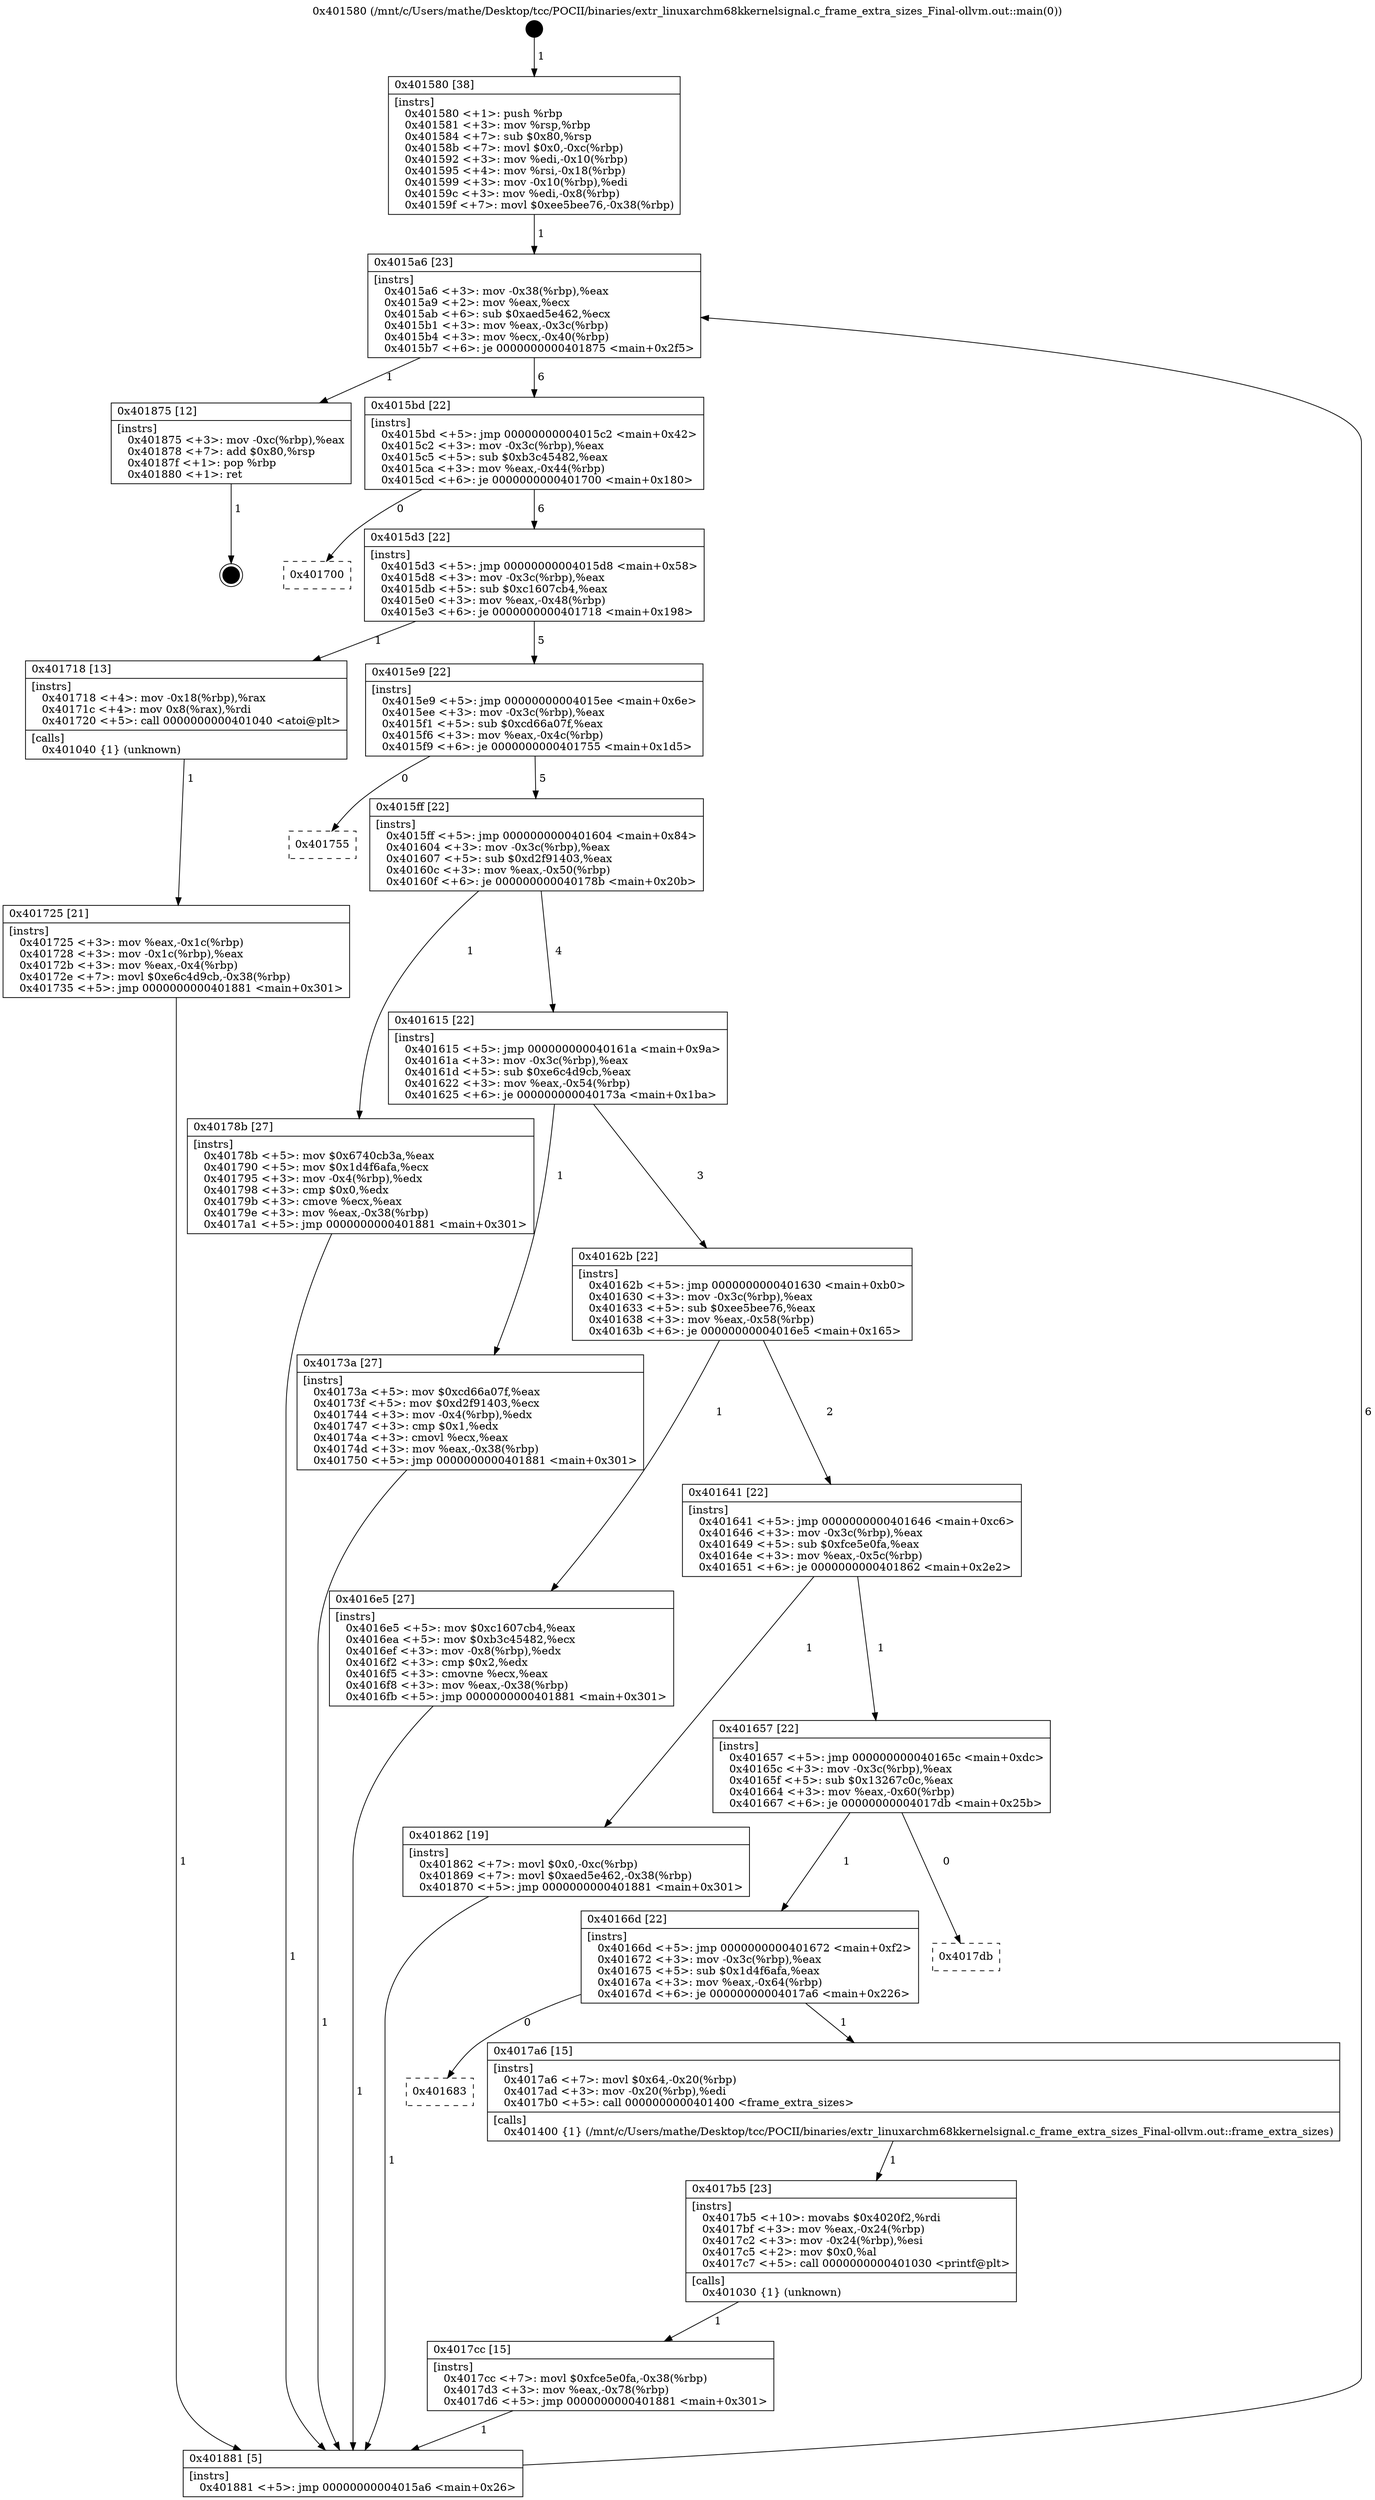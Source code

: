 digraph "0x401580" {
  label = "0x401580 (/mnt/c/Users/mathe/Desktop/tcc/POCII/binaries/extr_linuxarchm68kkernelsignal.c_frame_extra_sizes_Final-ollvm.out::main(0))"
  labelloc = "t"
  node[shape=record]

  Entry [label="",width=0.3,height=0.3,shape=circle,fillcolor=black,style=filled]
  "0x4015a6" [label="{
     0x4015a6 [23]\l
     | [instrs]\l
     &nbsp;&nbsp;0x4015a6 \<+3\>: mov -0x38(%rbp),%eax\l
     &nbsp;&nbsp;0x4015a9 \<+2\>: mov %eax,%ecx\l
     &nbsp;&nbsp;0x4015ab \<+6\>: sub $0xaed5e462,%ecx\l
     &nbsp;&nbsp;0x4015b1 \<+3\>: mov %eax,-0x3c(%rbp)\l
     &nbsp;&nbsp;0x4015b4 \<+3\>: mov %ecx,-0x40(%rbp)\l
     &nbsp;&nbsp;0x4015b7 \<+6\>: je 0000000000401875 \<main+0x2f5\>\l
  }"]
  "0x401875" [label="{
     0x401875 [12]\l
     | [instrs]\l
     &nbsp;&nbsp;0x401875 \<+3\>: mov -0xc(%rbp),%eax\l
     &nbsp;&nbsp;0x401878 \<+7\>: add $0x80,%rsp\l
     &nbsp;&nbsp;0x40187f \<+1\>: pop %rbp\l
     &nbsp;&nbsp;0x401880 \<+1\>: ret\l
  }"]
  "0x4015bd" [label="{
     0x4015bd [22]\l
     | [instrs]\l
     &nbsp;&nbsp;0x4015bd \<+5\>: jmp 00000000004015c2 \<main+0x42\>\l
     &nbsp;&nbsp;0x4015c2 \<+3\>: mov -0x3c(%rbp),%eax\l
     &nbsp;&nbsp;0x4015c5 \<+5\>: sub $0xb3c45482,%eax\l
     &nbsp;&nbsp;0x4015ca \<+3\>: mov %eax,-0x44(%rbp)\l
     &nbsp;&nbsp;0x4015cd \<+6\>: je 0000000000401700 \<main+0x180\>\l
  }"]
  Exit [label="",width=0.3,height=0.3,shape=circle,fillcolor=black,style=filled,peripheries=2]
  "0x401700" [label="{
     0x401700\l
  }", style=dashed]
  "0x4015d3" [label="{
     0x4015d3 [22]\l
     | [instrs]\l
     &nbsp;&nbsp;0x4015d3 \<+5\>: jmp 00000000004015d8 \<main+0x58\>\l
     &nbsp;&nbsp;0x4015d8 \<+3\>: mov -0x3c(%rbp),%eax\l
     &nbsp;&nbsp;0x4015db \<+5\>: sub $0xc1607cb4,%eax\l
     &nbsp;&nbsp;0x4015e0 \<+3\>: mov %eax,-0x48(%rbp)\l
     &nbsp;&nbsp;0x4015e3 \<+6\>: je 0000000000401718 \<main+0x198\>\l
  }"]
  "0x4017cc" [label="{
     0x4017cc [15]\l
     | [instrs]\l
     &nbsp;&nbsp;0x4017cc \<+7\>: movl $0xfce5e0fa,-0x38(%rbp)\l
     &nbsp;&nbsp;0x4017d3 \<+3\>: mov %eax,-0x78(%rbp)\l
     &nbsp;&nbsp;0x4017d6 \<+5\>: jmp 0000000000401881 \<main+0x301\>\l
  }"]
  "0x401718" [label="{
     0x401718 [13]\l
     | [instrs]\l
     &nbsp;&nbsp;0x401718 \<+4\>: mov -0x18(%rbp),%rax\l
     &nbsp;&nbsp;0x40171c \<+4\>: mov 0x8(%rax),%rdi\l
     &nbsp;&nbsp;0x401720 \<+5\>: call 0000000000401040 \<atoi@plt\>\l
     | [calls]\l
     &nbsp;&nbsp;0x401040 \{1\} (unknown)\l
  }"]
  "0x4015e9" [label="{
     0x4015e9 [22]\l
     | [instrs]\l
     &nbsp;&nbsp;0x4015e9 \<+5\>: jmp 00000000004015ee \<main+0x6e\>\l
     &nbsp;&nbsp;0x4015ee \<+3\>: mov -0x3c(%rbp),%eax\l
     &nbsp;&nbsp;0x4015f1 \<+5\>: sub $0xcd66a07f,%eax\l
     &nbsp;&nbsp;0x4015f6 \<+3\>: mov %eax,-0x4c(%rbp)\l
     &nbsp;&nbsp;0x4015f9 \<+6\>: je 0000000000401755 \<main+0x1d5\>\l
  }"]
  "0x4017b5" [label="{
     0x4017b5 [23]\l
     | [instrs]\l
     &nbsp;&nbsp;0x4017b5 \<+10\>: movabs $0x4020f2,%rdi\l
     &nbsp;&nbsp;0x4017bf \<+3\>: mov %eax,-0x24(%rbp)\l
     &nbsp;&nbsp;0x4017c2 \<+3\>: mov -0x24(%rbp),%esi\l
     &nbsp;&nbsp;0x4017c5 \<+2\>: mov $0x0,%al\l
     &nbsp;&nbsp;0x4017c7 \<+5\>: call 0000000000401030 \<printf@plt\>\l
     | [calls]\l
     &nbsp;&nbsp;0x401030 \{1\} (unknown)\l
  }"]
  "0x401755" [label="{
     0x401755\l
  }", style=dashed]
  "0x4015ff" [label="{
     0x4015ff [22]\l
     | [instrs]\l
     &nbsp;&nbsp;0x4015ff \<+5\>: jmp 0000000000401604 \<main+0x84\>\l
     &nbsp;&nbsp;0x401604 \<+3\>: mov -0x3c(%rbp),%eax\l
     &nbsp;&nbsp;0x401607 \<+5\>: sub $0xd2f91403,%eax\l
     &nbsp;&nbsp;0x40160c \<+3\>: mov %eax,-0x50(%rbp)\l
     &nbsp;&nbsp;0x40160f \<+6\>: je 000000000040178b \<main+0x20b\>\l
  }"]
  "0x401683" [label="{
     0x401683\l
  }", style=dashed]
  "0x40178b" [label="{
     0x40178b [27]\l
     | [instrs]\l
     &nbsp;&nbsp;0x40178b \<+5\>: mov $0x6740cb3a,%eax\l
     &nbsp;&nbsp;0x401790 \<+5\>: mov $0x1d4f6afa,%ecx\l
     &nbsp;&nbsp;0x401795 \<+3\>: mov -0x4(%rbp),%edx\l
     &nbsp;&nbsp;0x401798 \<+3\>: cmp $0x0,%edx\l
     &nbsp;&nbsp;0x40179b \<+3\>: cmove %ecx,%eax\l
     &nbsp;&nbsp;0x40179e \<+3\>: mov %eax,-0x38(%rbp)\l
     &nbsp;&nbsp;0x4017a1 \<+5\>: jmp 0000000000401881 \<main+0x301\>\l
  }"]
  "0x401615" [label="{
     0x401615 [22]\l
     | [instrs]\l
     &nbsp;&nbsp;0x401615 \<+5\>: jmp 000000000040161a \<main+0x9a\>\l
     &nbsp;&nbsp;0x40161a \<+3\>: mov -0x3c(%rbp),%eax\l
     &nbsp;&nbsp;0x40161d \<+5\>: sub $0xe6c4d9cb,%eax\l
     &nbsp;&nbsp;0x401622 \<+3\>: mov %eax,-0x54(%rbp)\l
     &nbsp;&nbsp;0x401625 \<+6\>: je 000000000040173a \<main+0x1ba\>\l
  }"]
  "0x4017a6" [label="{
     0x4017a6 [15]\l
     | [instrs]\l
     &nbsp;&nbsp;0x4017a6 \<+7\>: movl $0x64,-0x20(%rbp)\l
     &nbsp;&nbsp;0x4017ad \<+3\>: mov -0x20(%rbp),%edi\l
     &nbsp;&nbsp;0x4017b0 \<+5\>: call 0000000000401400 \<frame_extra_sizes\>\l
     | [calls]\l
     &nbsp;&nbsp;0x401400 \{1\} (/mnt/c/Users/mathe/Desktop/tcc/POCII/binaries/extr_linuxarchm68kkernelsignal.c_frame_extra_sizes_Final-ollvm.out::frame_extra_sizes)\l
  }"]
  "0x40173a" [label="{
     0x40173a [27]\l
     | [instrs]\l
     &nbsp;&nbsp;0x40173a \<+5\>: mov $0xcd66a07f,%eax\l
     &nbsp;&nbsp;0x40173f \<+5\>: mov $0xd2f91403,%ecx\l
     &nbsp;&nbsp;0x401744 \<+3\>: mov -0x4(%rbp),%edx\l
     &nbsp;&nbsp;0x401747 \<+3\>: cmp $0x1,%edx\l
     &nbsp;&nbsp;0x40174a \<+3\>: cmovl %ecx,%eax\l
     &nbsp;&nbsp;0x40174d \<+3\>: mov %eax,-0x38(%rbp)\l
     &nbsp;&nbsp;0x401750 \<+5\>: jmp 0000000000401881 \<main+0x301\>\l
  }"]
  "0x40162b" [label="{
     0x40162b [22]\l
     | [instrs]\l
     &nbsp;&nbsp;0x40162b \<+5\>: jmp 0000000000401630 \<main+0xb0\>\l
     &nbsp;&nbsp;0x401630 \<+3\>: mov -0x3c(%rbp),%eax\l
     &nbsp;&nbsp;0x401633 \<+5\>: sub $0xee5bee76,%eax\l
     &nbsp;&nbsp;0x401638 \<+3\>: mov %eax,-0x58(%rbp)\l
     &nbsp;&nbsp;0x40163b \<+6\>: je 00000000004016e5 \<main+0x165\>\l
  }"]
  "0x40166d" [label="{
     0x40166d [22]\l
     | [instrs]\l
     &nbsp;&nbsp;0x40166d \<+5\>: jmp 0000000000401672 \<main+0xf2\>\l
     &nbsp;&nbsp;0x401672 \<+3\>: mov -0x3c(%rbp),%eax\l
     &nbsp;&nbsp;0x401675 \<+5\>: sub $0x1d4f6afa,%eax\l
     &nbsp;&nbsp;0x40167a \<+3\>: mov %eax,-0x64(%rbp)\l
     &nbsp;&nbsp;0x40167d \<+6\>: je 00000000004017a6 \<main+0x226\>\l
  }"]
  "0x4016e5" [label="{
     0x4016e5 [27]\l
     | [instrs]\l
     &nbsp;&nbsp;0x4016e5 \<+5\>: mov $0xc1607cb4,%eax\l
     &nbsp;&nbsp;0x4016ea \<+5\>: mov $0xb3c45482,%ecx\l
     &nbsp;&nbsp;0x4016ef \<+3\>: mov -0x8(%rbp),%edx\l
     &nbsp;&nbsp;0x4016f2 \<+3\>: cmp $0x2,%edx\l
     &nbsp;&nbsp;0x4016f5 \<+3\>: cmovne %ecx,%eax\l
     &nbsp;&nbsp;0x4016f8 \<+3\>: mov %eax,-0x38(%rbp)\l
     &nbsp;&nbsp;0x4016fb \<+5\>: jmp 0000000000401881 \<main+0x301\>\l
  }"]
  "0x401641" [label="{
     0x401641 [22]\l
     | [instrs]\l
     &nbsp;&nbsp;0x401641 \<+5\>: jmp 0000000000401646 \<main+0xc6\>\l
     &nbsp;&nbsp;0x401646 \<+3\>: mov -0x3c(%rbp),%eax\l
     &nbsp;&nbsp;0x401649 \<+5\>: sub $0xfce5e0fa,%eax\l
     &nbsp;&nbsp;0x40164e \<+3\>: mov %eax,-0x5c(%rbp)\l
     &nbsp;&nbsp;0x401651 \<+6\>: je 0000000000401862 \<main+0x2e2\>\l
  }"]
  "0x401881" [label="{
     0x401881 [5]\l
     | [instrs]\l
     &nbsp;&nbsp;0x401881 \<+5\>: jmp 00000000004015a6 \<main+0x26\>\l
  }"]
  "0x401580" [label="{
     0x401580 [38]\l
     | [instrs]\l
     &nbsp;&nbsp;0x401580 \<+1\>: push %rbp\l
     &nbsp;&nbsp;0x401581 \<+3\>: mov %rsp,%rbp\l
     &nbsp;&nbsp;0x401584 \<+7\>: sub $0x80,%rsp\l
     &nbsp;&nbsp;0x40158b \<+7\>: movl $0x0,-0xc(%rbp)\l
     &nbsp;&nbsp;0x401592 \<+3\>: mov %edi,-0x10(%rbp)\l
     &nbsp;&nbsp;0x401595 \<+4\>: mov %rsi,-0x18(%rbp)\l
     &nbsp;&nbsp;0x401599 \<+3\>: mov -0x10(%rbp),%edi\l
     &nbsp;&nbsp;0x40159c \<+3\>: mov %edi,-0x8(%rbp)\l
     &nbsp;&nbsp;0x40159f \<+7\>: movl $0xee5bee76,-0x38(%rbp)\l
  }"]
  "0x401725" [label="{
     0x401725 [21]\l
     | [instrs]\l
     &nbsp;&nbsp;0x401725 \<+3\>: mov %eax,-0x1c(%rbp)\l
     &nbsp;&nbsp;0x401728 \<+3\>: mov -0x1c(%rbp),%eax\l
     &nbsp;&nbsp;0x40172b \<+3\>: mov %eax,-0x4(%rbp)\l
     &nbsp;&nbsp;0x40172e \<+7\>: movl $0xe6c4d9cb,-0x38(%rbp)\l
     &nbsp;&nbsp;0x401735 \<+5\>: jmp 0000000000401881 \<main+0x301\>\l
  }"]
  "0x4017db" [label="{
     0x4017db\l
  }", style=dashed]
  "0x401862" [label="{
     0x401862 [19]\l
     | [instrs]\l
     &nbsp;&nbsp;0x401862 \<+7\>: movl $0x0,-0xc(%rbp)\l
     &nbsp;&nbsp;0x401869 \<+7\>: movl $0xaed5e462,-0x38(%rbp)\l
     &nbsp;&nbsp;0x401870 \<+5\>: jmp 0000000000401881 \<main+0x301\>\l
  }"]
  "0x401657" [label="{
     0x401657 [22]\l
     | [instrs]\l
     &nbsp;&nbsp;0x401657 \<+5\>: jmp 000000000040165c \<main+0xdc\>\l
     &nbsp;&nbsp;0x40165c \<+3\>: mov -0x3c(%rbp),%eax\l
     &nbsp;&nbsp;0x40165f \<+5\>: sub $0x13267c0c,%eax\l
     &nbsp;&nbsp;0x401664 \<+3\>: mov %eax,-0x60(%rbp)\l
     &nbsp;&nbsp;0x401667 \<+6\>: je 00000000004017db \<main+0x25b\>\l
  }"]
  Entry -> "0x401580" [label=" 1"]
  "0x4015a6" -> "0x401875" [label=" 1"]
  "0x4015a6" -> "0x4015bd" [label=" 6"]
  "0x401875" -> Exit [label=" 1"]
  "0x4015bd" -> "0x401700" [label=" 0"]
  "0x4015bd" -> "0x4015d3" [label=" 6"]
  "0x401862" -> "0x401881" [label=" 1"]
  "0x4015d3" -> "0x401718" [label=" 1"]
  "0x4015d3" -> "0x4015e9" [label=" 5"]
  "0x4017cc" -> "0x401881" [label=" 1"]
  "0x4015e9" -> "0x401755" [label=" 0"]
  "0x4015e9" -> "0x4015ff" [label=" 5"]
  "0x4017b5" -> "0x4017cc" [label=" 1"]
  "0x4015ff" -> "0x40178b" [label=" 1"]
  "0x4015ff" -> "0x401615" [label=" 4"]
  "0x4017a6" -> "0x4017b5" [label=" 1"]
  "0x401615" -> "0x40173a" [label=" 1"]
  "0x401615" -> "0x40162b" [label=" 3"]
  "0x40166d" -> "0x401683" [label=" 0"]
  "0x40162b" -> "0x4016e5" [label=" 1"]
  "0x40162b" -> "0x401641" [label=" 2"]
  "0x4016e5" -> "0x401881" [label=" 1"]
  "0x401580" -> "0x4015a6" [label=" 1"]
  "0x401881" -> "0x4015a6" [label=" 6"]
  "0x401718" -> "0x401725" [label=" 1"]
  "0x401725" -> "0x401881" [label=" 1"]
  "0x40173a" -> "0x401881" [label=" 1"]
  "0x40178b" -> "0x401881" [label=" 1"]
  "0x40166d" -> "0x4017a6" [label=" 1"]
  "0x401641" -> "0x401862" [label=" 1"]
  "0x401641" -> "0x401657" [label=" 1"]
  "0x401657" -> "0x40166d" [label=" 1"]
  "0x401657" -> "0x4017db" [label=" 0"]
}
